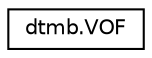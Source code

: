 digraph "Graphical Class Hierarchy"
{
 // LATEX_PDF_SIZE
  edge [fontname="Helvetica",fontsize="10",labelfontname="Helvetica",labelfontsize="10"];
  node [fontname="Helvetica",fontsize="10",shape=record];
  rankdir="LR";
  Node0 [label="dtmb.VOF",height=0.2,width=0.4,color="black", fillcolor="white", style="filled",URL="$classdtmb_1_1VOF.html",tooltip=" "];
}
